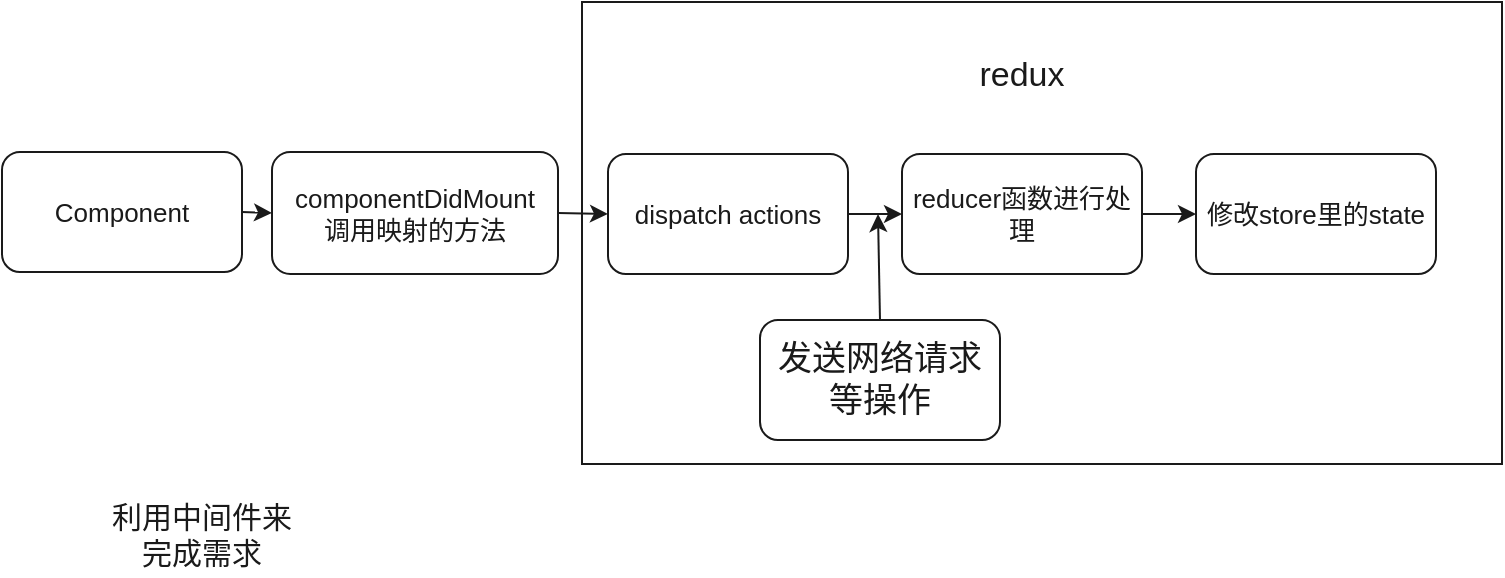 <mxfile>
    <diagram id="0zwxAkRgAh-RAVEQhXCy" name="第 1 页">
        <mxGraphModel dx="848" dy="459" grid="0" gridSize="10" guides="1" tooltips="1" connect="1" arrows="1" fold="1" page="1" pageScale="1" pageWidth="827" pageHeight="1169" background="#FFFFFF" math="0" shadow="0">
            <root>
                <mxCell id="0"/>
                <mxCell id="1" parent="0"/>
                <mxCell id="13" style="edgeStyle=none;html=1;fontSize=17;fontColor=#1A1A1A;strokeColor=#1A1A1A;" parent="1" edge="1">
                    <mxGeometry relative="1" as="geometry">
                        <mxPoint x="545" y="229" as="targetPoint"/>
                        <mxPoint x="545" y="229" as="sourcePoint"/>
                    </mxGeometry>
                </mxCell>
                <mxCell id="7" value="" style="rounded=0;whiteSpace=wrap;html=1;fontColor=#1A1A1A;strokeColor=#1A1A1A;fillColor=#FFFFFF;fontSize=13;" parent="1" vertex="1">
                    <mxGeometry x="318" y="76" width="460" height="231" as="geometry"/>
                </mxCell>
                <mxCell id="9" style="edgeStyle=none;html=1;exitX=1;exitY=0.5;exitDx=0;exitDy=0;entryX=0;entryY=0.5;entryDx=0;entryDy=0;fontColor=#1A1A1A;strokeColor=#1A1A1A;fontSize=13;" parent="1" source="2" target="3" edge="1">
                    <mxGeometry relative="1" as="geometry"/>
                </mxCell>
                <mxCell id="2" value="Component" style="rounded=1;whiteSpace=wrap;html=1;fillColor=#FFFFFF;strokeColor=#1A1A1A;fontColor=#1A1A1A;fontSize=13;" parent="1" vertex="1">
                    <mxGeometry x="28" y="151" width="120" height="60" as="geometry"/>
                </mxCell>
                <mxCell id="10" style="edgeStyle=none;html=1;exitX=1;exitY=0.5;exitDx=0;exitDy=0;entryX=0;entryY=0.5;entryDx=0;entryDy=0;fontColor=#1A1A1A;strokeColor=#1A1A1A;fontSize=13;" parent="1" source="3" target="4" edge="1">
                    <mxGeometry relative="1" as="geometry"/>
                </mxCell>
                <mxCell id="3" value="componentDidMount&lt;br style=&quot;font-size: 13px&quot;&gt;调用映射的方法" style="rounded=1;whiteSpace=wrap;html=1;fontColor=#1A1A1A;strokeColor=#1A1A1A;fillColor=#FFFFFF;fontSize=13;" parent="1" vertex="1">
                    <mxGeometry x="163" y="151" width="143" height="61" as="geometry"/>
                </mxCell>
                <mxCell id="11" style="edgeStyle=none;html=1;exitX=1;exitY=0.5;exitDx=0;exitDy=0;fontColor=#1A1A1A;strokeColor=#1A1A1A;fontSize=13;" parent="1" source="4" target="5" edge="1">
                    <mxGeometry relative="1" as="geometry"/>
                </mxCell>
                <mxCell id="4" value="dispatch actions" style="rounded=1;whiteSpace=wrap;html=1;fontColor=#1A1A1A;strokeColor=#1A1A1A;fillColor=#FFFFFF;fontSize=13;" parent="1" vertex="1">
                    <mxGeometry x="331" y="152" width="120" height="60" as="geometry"/>
                </mxCell>
                <mxCell id="12" style="edgeStyle=none;html=1;exitX=1;exitY=0.5;exitDx=0;exitDy=0;entryX=0;entryY=0.5;entryDx=0;entryDy=0;fontColor=#1A1A1A;strokeColor=#1A1A1A;fontSize=13;" parent="1" source="5" target="6" edge="1">
                    <mxGeometry relative="1" as="geometry"/>
                </mxCell>
                <mxCell id="5" value="reducer函数进行处理" style="rounded=1;whiteSpace=wrap;html=1;fontColor=#1A1A1A;strokeColor=#1A1A1A;fillColor=#FFFFFF;fontSize=13;" parent="1" vertex="1">
                    <mxGeometry x="478" y="152" width="120" height="60" as="geometry"/>
                </mxCell>
                <mxCell id="6" value="修改store里的state" style="rounded=1;whiteSpace=wrap;html=1;fontColor=#1A1A1A;strokeColor=#1A1A1A;fillColor=#FFFFFF;fontSize=13;" parent="1" vertex="1">
                    <mxGeometry x="625" y="152" width="120" height="60" as="geometry"/>
                </mxCell>
                <mxCell id="8" value="&lt;font style=&quot;font-size: 17px&quot;&gt;redux&lt;/font&gt;" style="text;html=1;strokeColor=none;fillColor=none;align=center;verticalAlign=middle;whiteSpace=wrap;rounded=0;fontColor=#1A1A1A;fontSize=13;" parent="1" vertex="1">
                    <mxGeometry x="508" y="98" width="60" height="30" as="geometry"/>
                </mxCell>
                <mxCell id="14" value="发送网络请求等操作" style="rounded=1;whiteSpace=wrap;html=1;fontSize=17;fontColor=#1A1A1A;strokeColor=#1A1A1A;fillColor=#FFFFFF;" parent="1" vertex="1">
                    <mxGeometry x="407" y="235" width="120" height="60" as="geometry"/>
                </mxCell>
                <mxCell id="16" value="" style="endArrow=classic;html=1;exitX=0.5;exitY=0;exitDx=0;exitDy=0;strokeColor=#1A1A1A;" edge="1" parent="1" source="14">
                    <mxGeometry width="50" height="50" relative="1" as="geometry">
                        <mxPoint x="416" y="232" as="sourcePoint"/>
                        <mxPoint x="466" y="182" as="targetPoint"/>
                    </mxGeometry>
                </mxCell>
                <mxCell id="17" value="利用中间件来完成需求" style="text;html=1;strokeColor=none;fillColor=none;align=center;verticalAlign=middle;whiteSpace=wrap;rounded=0;fontColor=#1A1A1A;fontSize=15;" vertex="1" parent="1">
                    <mxGeometry x="81" y="321" width="94" height="42" as="geometry"/>
                </mxCell>
            </root>
        </mxGraphModel>
    </diagram>
</mxfile>